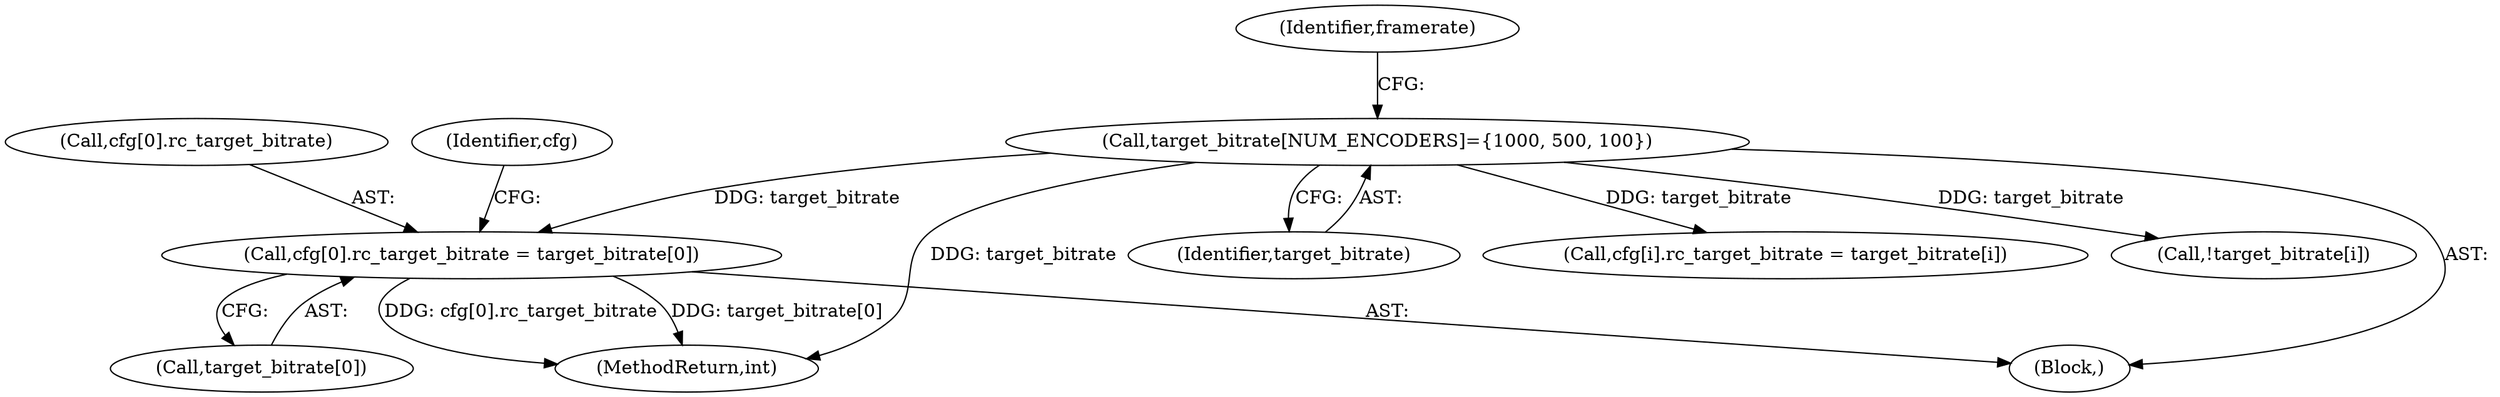 digraph "0_Android_5a9753fca56f0eeb9f61e342b2fccffc364f9426_22@array" {
"1000606" [label="(Call,cfg[0].rc_target_bitrate = target_bitrate[0])"];
"1000211" [label="(Call,target_bitrate[NUM_ENCODERS]={1000, 500, 100})"];
"1000612" [label="(Call,target_bitrate[0])"];
"1000212" [label="(Identifier,target_bitrate)"];
"1000607" [label="(Call,cfg[0].rc_target_bitrate)"];
"1000654" [label="(Call,cfg[i].rc_target_bitrate = target_bitrate[i])"];
"1000619" [label="(Identifier,cfg)"];
"1000309" [label="(Call,!target_bitrate[i])"];
"1000211" [label="(Call,target_bitrate[NUM_ENCODERS]={1000, 500, 100})"];
"1001731" [label="(MethodReturn,int)"];
"1000215" [label="(Identifier,framerate)"];
"1000149" [label="(Block,)"];
"1000606" [label="(Call,cfg[0].rc_target_bitrate = target_bitrate[0])"];
"1000606" -> "1000149"  [label="AST: "];
"1000606" -> "1000612"  [label="CFG: "];
"1000607" -> "1000606"  [label="AST: "];
"1000612" -> "1000606"  [label="AST: "];
"1000619" -> "1000606"  [label="CFG: "];
"1000606" -> "1001731"  [label="DDG: cfg[0].rc_target_bitrate"];
"1000606" -> "1001731"  [label="DDG: target_bitrate[0]"];
"1000211" -> "1000606"  [label="DDG: target_bitrate"];
"1000211" -> "1000149"  [label="AST: "];
"1000211" -> "1000212"  [label="CFG: "];
"1000212" -> "1000211"  [label="AST: "];
"1000215" -> "1000211"  [label="CFG: "];
"1000211" -> "1001731"  [label="DDG: target_bitrate"];
"1000211" -> "1000309"  [label="DDG: target_bitrate"];
"1000211" -> "1000654"  [label="DDG: target_bitrate"];
}

